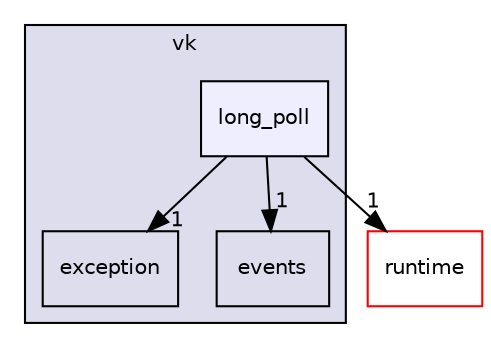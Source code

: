 digraph "long_poll" {
  compound=true
  node [ fontsize="10", fontname="Helvetica"];
  edge [ labelfontsize="10", labelfontname="Helvetica"];
  subgraph clusterdir_498c9ed181dbcca92216ca8e1e4de836 {
    graph [ bgcolor="#ddddee", pencolor="black", label="vk" fontname="Helvetica", fontsize="10", URL="dir_498c9ed181dbcca92216ca8e1e4de836.html"]
  dir_59c6eeeb85d553852eafa8f1968a9c33 [shape=box label="exception" URL="dir_59c6eeeb85d553852eafa8f1968a9c33.html"];
  dir_958f341fd9100ffc15409a831c8ecb33 [shape=box label="events" URL="dir_958f341fd9100ffc15409a831c8ecb33.html"];
  dir_c69178c74885647e17d62e5d3bbeb622 [shape=box, label="long_poll", style="filled", fillcolor="#eeeeff", pencolor="black", URL="dir_c69178c74885647e17d62e5d3bbeb622.html"];
  }
  dir_1d64d0205a0b6d0ea77626b7c626c3e7 [shape=box label="runtime" fillcolor="white" style="filled" color="red" URL="dir_1d64d0205a0b6d0ea77626b7c626c3e7.html"];
  dir_c69178c74885647e17d62e5d3bbeb622->dir_1d64d0205a0b6d0ea77626b7c626c3e7 [headlabel="1", labeldistance=1.5 headhref="dir_000029_000019.html"];
  dir_c69178c74885647e17d62e5d3bbeb622->dir_59c6eeeb85d553852eafa8f1968a9c33 [headlabel="1", labeldistance=1.5 headhref="dir_000029_000024.html"];
  dir_c69178c74885647e17d62e5d3bbeb622->dir_958f341fd9100ffc15409a831c8ecb33 [headlabel="1", labeldistance=1.5 headhref="dir_000029_000004.html"];
}
